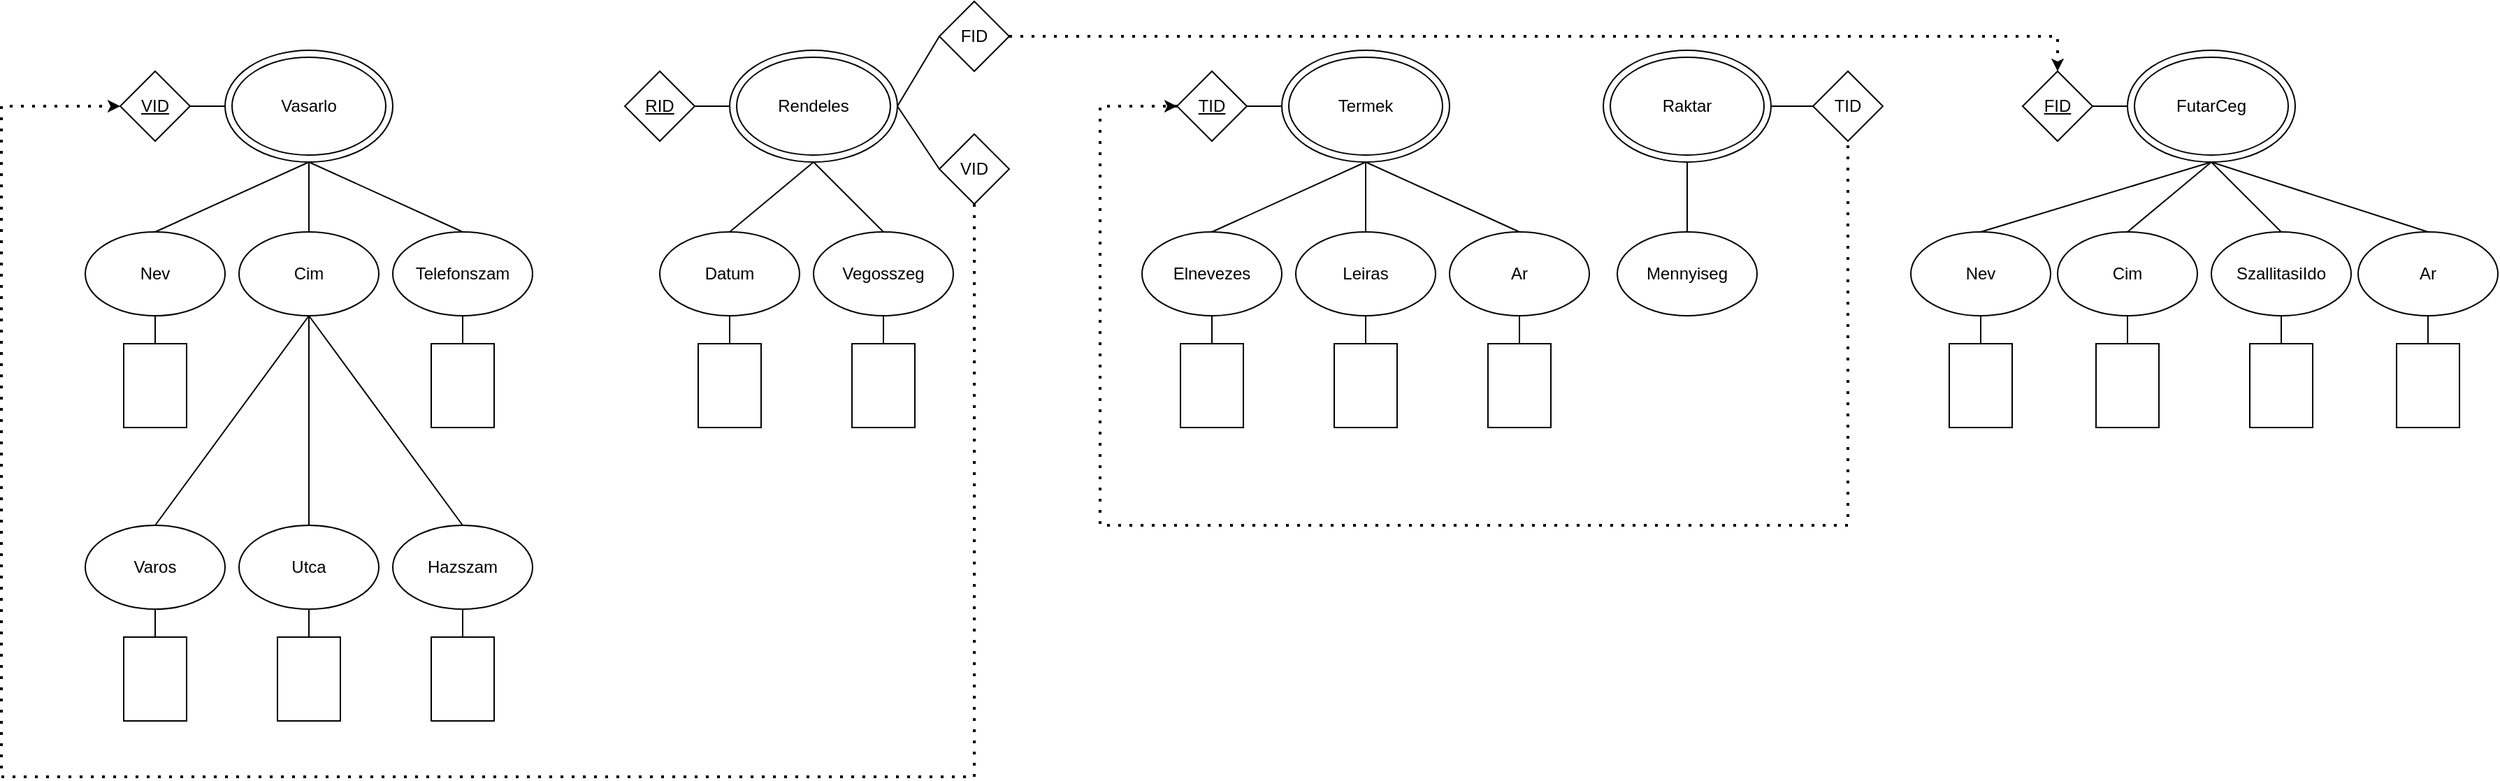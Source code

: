 <mxfile version="20.5.3" type="device"><diagram id="L3B5vEPhn-fQxteDcNDJ" name="1 oldal"><mxGraphModel dx="1483" dy="824" grid="1" gridSize="10" guides="1" tooltips="1" connect="1" arrows="1" fold="1" page="1" pageScale="1" pageWidth="827" pageHeight="1169" math="0" shadow="0"><root><mxCell id="0"/><mxCell id="1" parent="0"/><mxCell id="Cj9190MOOsVldofbZeCC-3" value="" style="group" parent="1" vertex="1" connectable="0"><mxGeometry x="240" y="80" width="120" height="80" as="geometry"/></mxCell><mxCell id="Cj9190MOOsVldofbZeCC-1" value="" style="ellipse;whiteSpace=wrap;html=1;" parent="Cj9190MOOsVldofbZeCC-3" vertex="1"><mxGeometry width="120" height="80" as="geometry"/></mxCell><mxCell id="Cj9190MOOsVldofbZeCC-2" value="Vasarlo" style="ellipse;whiteSpace=wrap;html=1;" parent="Cj9190MOOsVldofbZeCC-3" vertex="1"><mxGeometry x="5" y="5" width="110" height="70" as="geometry"/></mxCell><mxCell id="Cj9190MOOsVldofbZeCC-4" value="Nev" style="ellipse;whiteSpace=wrap;html=1;" parent="1" vertex="1"><mxGeometry x="140" y="210" width="100" height="60" as="geometry"/></mxCell><mxCell id="Cj9190MOOsVldofbZeCC-5" value="Cim" style="ellipse;whiteSpace=wrap;html=1;" parent="1" vertex="1"><mxGeometry x="250" y="210" width="100" height="60" as="geometry"/></mxCell><mxCell id="Cj9190MOOsVldofbZeCC-6" value="Telefonszam" style="ellipse;whiteSpace=wrap;html=1;" parent="1" vertex="1"><mxGeometry x="360" y="210" width="100" height="60" as="geometry"/></mxCell><mxCell id="Cj9190MOOsVldofbZeCC-7" value="Varos" style="ellipse;whiteSpace=wrap;html=1;" parent="1" vertex="1"><mxGeometry x="140" y="420" width="100" height="60" as="geometry"/></mxCell><mxCell id="Cj9190MOOsVldofbZeCC-8" value="Utca" style="ellipse;whiteSpace=wrap;html=1;" parent="1" vertex="1"><mxGeometry x="250" y="420" width="100" height="60" as="geometry"/></mxCell><mxCell id="Cj9190MOOsVldofbZeCC-9" value="Hazszam" style="ellipse;whiteSpace=wrap;html=1;" parent="1" vertex="1"><mxGeometry x="360" y="420" width="100" height="60" as="geometry"/></mxCell><mxCell id="Cj9190MOOsVldofbZeCC-10" value="" style="endArrow=none;html=1;rounded=0;exitX=0.5;exitY=0;exitDx=0;exitDy=0;" parent="1" source="Cj9190MOOsVldofbZeCC-4" edge="1"><mxGeometry width="50" height="50" relative="1" as="geometry"><mxPoint x="510" y="380" as="sourcePoint"/><mxPoint x="300" y="160" as="targetPoint"/></mxGeometry></mxCell><mxCell id="Cj9190MOOsVldofbZeCC-11" value="" style="endArrow=none;html=1;rounded=0;exitX=0.5;exitY=0;exitDx=0;exitDy=0;" parent="1" source="Cj9190MOOsVldofbZeCC-5" edge="1"><mxGeometry width="50" height="50" relative="1" as="geometry"><mxPoint x="510" y="380" as="sourcePoint"/><mxPoint x="300" y="160" as="targetPoint"/></mxGeometry></mxCell><mxCell id="Cj9190MOOsVldofbZeCC-12" value="" style="endArrow=none;html=1;rounded=0;exitX=0.5;exitY=0;exitDx=0;exitDy=0;" parent="1" source="Cj9190MOOsVldofbZeCC-6" edge="1"><mxGeometry width="50" height="50" relative="1" as="geometry"><mxPoint x="510" y="380" as="sourcePoint"/><mxPoint x="300" y="160" as="targetPoint"/></mxGeometry></mxCell><mxCell id="Cj9190MOOsVldofbZeCC-13" value="" style="endArrow=none;html=1;rounded=0;entryX=0.5;entryY=1;entryDx=0;entryDy=0;exitX=0.5;exitY=0;exitDx=0;exitDy=0;" parent="1" source="Cj9190MOOsVldofbZeCC-7" target="Cj9190MOOsVldofbZeCC-5" edge="1"><mxGeometry width="50" height="50" relative="1" as="geometry"><mxPoint x="510" y="380" as="sourcePoint"/><mxPoint x="560" y="330" as="targetPoint"/></mxGeometry></mxCell><mxCell id="Cj9190MOOsVldofbZeCC-14" value="" style="endArrow=none;html=1;rounded=0;entryX=0.5;entryY=1;entryDx=0;entryDy=0;exitX=0.5;exitY=0;exitDx=0;exitDy=0;" parent="1" source="Cj9190MOOsVldofbZeCC-8" target="Cj9190MOOsVldofbZeCC-5" edge="1"><mxGeometry width="50" height="50" relative="1" as="geometry"><mxPoint x="510" y="380" as="sourcePoint"/><mxPoint x="560" y="330" as="targetPoint"/></mxGeometry></mxCell><mxCell id="Cj9190MOOsVldofbZeCC-15" value="" style="endArrow=none;html=1;rounded=0;entryX=0.5;entryY=1;entryDx=0;entryDy=0;exitX=0.5;exitY=0;exitDx=0;exitDy=0;" parent="1" source="Cj9190MOOsVldofbZeCC-9" target="Cj9190MOOsVldofbZeCC-5" edge="1"><mxGeometry width="50" height="50" relative="1" as="geometry"><mxPoint x="510" y="380" as="sourcePoint"/><mxPoint x="560" y="330" as="targetPoint"/></mxGeometry></mxCell><mxCell id="Cj9190MOOsVldofbZeCC-16" value="VID" style="rhombus;whiteSpace=wrap;html=1;fontStyle=4" parent="1" vertex="1"><mxGeometry x="165" y="95" width="50" height="50" as="geometry"/></mxCell><mxCell id="Cj9190MOOsVldofbZeCC-17" value="" style="endArrow=none;html=1;rounded=0;entryX=0;entryY=0.5;entryDx=0;entryDy=0;exitX=1;exitY=0.5;exitDx=0;exitDy=0;" parent="1" source="Cj9190MOOsVldofbZeCC-16" target="Cj9190MOOsVldofbZeCC-1" edge="1"><mxGeometry width="50" height="50" relative="1" as="geometry"><mxPoint x="390" y="320" as="sourcePoint"/><mxPoint x="440" y="270" as="targetPoint"/></mxGeometry></mxCell><mxCell id="Cj9190MOOsVldofbZeCC-19" value="" style="rounded=0;whiteSpace=wrap;html=1;" parent="1" vertex="1"><mxGeometry x="167.5" y="290" width="45" height="60" as="geometry"/></mxCell><mxCell id="Cj9190MOOsVldofbZeCC-20" value="" style="rounded=0;whiteSpace=wrap;html=1;" parent="1" vertex="1"><mxGeometry x="387.5" y="290" width="45" height="60" as="geometry"/></mxCell><mxCell id="Cj9190MOOsVldofbZeCC-21" value="" style="rounded=0;whiteSpace=wrap;html=1;" parent="1" vertex="1"><mxGeometry x="167.5" y="500" width="45" height="60" as="geometry"/></mxCell><mxCell id="Cj9190MOOsVldofbZeCC-22" value="" style="rounded=0;whiteSpace=wrap;html=1;" parent="1" vertex="1"><mxGeometry x="277.5" y="500" width="45" height="60" as="geometry"/></mxCell><mxCell id="Cj9190MOOsVldofbZeCC-23" value="" style="rounded=0;whiteSpace=wrap;html=1;" parent="1" vertex="1"><mxGeometry x="387.5" y="500" width="45" height="60" as="geometry"/></mxCell><mxCell id="Cj9190MOOsVldofbZeCC-24" value="" style="endArrow=none;html=1;rounded=0;exitX=0.5;exitY=1;exitDx=0;exitDy=0;entryX=0.5;entryY=0;entryDx=0;entryDy=0;" parent="1" source="Cj9190MOOsVldofbZeCC-4" target="Cj9190MOOsVldofbZeCC-19" edge="1"><mxGeometry width="50" height="50" relative="1" as="geometry"><mxPoint x="390" y="330" as="sourcePoint"/><mxPoint x="440" y="280" as="targetPoint"/></mxGeometry></mxCell><mxCell id="Cj9190MOOsVldofbZeCC-25" value="" style="endArrow=none;html=1;rounded=0;entryX=0.5;entryY=1;entryDx=0;entryDy=0;exitX=0.5;exitY=0;exitDx=0;exitDy=0;" parent="1" source="Cj9190MOOsVldofbZeCC-20" target="Cj9190MOOsVldofbZeCC-6" edge="1"><mxGeometry width="50" height="50" relative="1" as="geometry"><mxPoint x="390" y="330" as="sourcePoint"/><mxPoint x="440" y="280" as="targetPoint"/></mxGeometry></mxCell><mxCell id="Cj9190MOOsVldofbZeCC-26" value="" style="endArrow=none;html=1;rounded=0;exitX=0.5;exitY=1;exitDx=0;exitDy=0;entryX=0.5;entryY=0;entryDx=0;entryDy=0;" parent="1" source="Cj9190MOOsVldofbZeCC-7" target="Cj9190MOOsVldofbZeCC-21" edge="1"><mxGeometry width="50" height="50" relative="1" as="geometry"><mxPoint x="390" y="330" as="sourcePoint"/><mxPoint x="440" y="280" as="targetPoint"/></mxGeometry></mxCell><mxCell id="Cj9190MOOsVldofbZeCC-27" value="" style="endArrow=none;html=1;rounded=0;exitX=0.5;exitY=1;exitDx=0;exitDy=0;entryX=0.5;entryY=0;entryDx=0;entryDy=0;" parent="1" source="Cj9190MOOsVldofbZeCC-8" target="Cj9190MOOsVldofbZeCC-22" edge="1"><mxGeometry width="50" height="50" relative="1" as="geometry"><mxPoint x="390" y="330" as="sourcePoint"/><mxPoint x="440" y="280" as="targetPoint"/></mxGeometry></mxCell><mxCell id="Cj9190MOOsVldofbZeCC-28" value="" style="endArrow=none;html=1;rounded=0;exitX=0.5;exitY=1;exitDx=0;exitDy=0;entryX=0.5;entryY=0;entryDx=0;entryDy=0;" parent="1" source="Cj9190MOOsVldofbZeCC-9" target="Cj9190MOOsVldofbZeCC-23" edge="1"><mxGeometry width="50" height="50" relative="1" as="geometry"><mxPoint x="390" y="330" as="sourcePoint"/><mxPoint x="440" y="280" as="targetPoint"/></mxGeometry></mxCell><mxCell id="Cj9190MOOsVldofbZeCC-62" value="" style="group" parent="1" vertex="1" connectable="0"><mxGeometry x="996" y="80" width="120" height="80" as="geometry"/></mxCell><mxCell id="Cj9190MOOsVldofbZeCC-63" value="" style="ellipse;whiteSpace=wrap;html=1;" parent="Cj9190MOOsVldofbZeCC-62" vertex="1"><mxGeometry width="120" height="80" as="geometry"/></mxCell><mxCell id="Cj9190MOOsVldofbZeCC-64" value="Termek" style="ellipse;whiteSpace=wrap;html=1;" parent="Cj9190MOOsVldofbZeCC-62" vertex="1"><mxGeometry x="5" y="5" width="110" height="70" as="geometry"/></mxCell><mxCell id="Cj9190MOOsVldofbZeCC-65" value="Elnevezes" style="ellipse;whiteSpace=wrap;html=1;" parent="1" vertex="1"><mxGeometry x="896" y="210" width="100" height="60" as="geometry"/></mxCell><mxCell id="Cj9190MOOsVldofbZeCC-66" value="Leiras" style="ellipse;whiteSpace=wrap;html=1;" parent="1" vertex="1"><mxGeometry x="1006" y="210" width="100" height="60" as="geometry"/></mxCell><mxCell id="Cj9190MOOsVldofbZeCC-67" value="Ar" style="ellipse;whiteSpace=wrap;html=1;" parent="1" vertex="1"><mxGeometry x="1116" y="210" width="100" height="60" as="geometry"/></mxCell><mxCell id="Cj9190MOOsVldofbZeCC-71" value="" style="endArrow=none;html=1;rounded=0;exitX=0.5;exitY=0;exitDx=0;exitDy=0;" parent="1" source="Cj9190MOOsVldofbZeCC-65" edge="1"><mxGeometry width="50" height="50" relative="1" as="geometry"><mxPoint x="1266" y="380" as="sourcePoint"/><mxPoint x="1056" y="160" as="targetPoint"/></mxGeometry></mxCell><mxCell id="Cj9190MOOsVldofbZeCC-72" value="" style="endArrow=none;html=1;rounded=0;exitX=0.5;exitY=0;exitDx=0;exitDy=0;" parent="1" source="Cj9190MOOsVldofbZeCC-66" edge="1"><mxGeometry width="50" height="50" relative="1" as="geometry"><mxPoint x="1266" y="380" as="sourcePoint"/><mxPoint x="1056" y="160" as="targetPoint"/></mxGeometry></mxCell><mxCell id="Cj9190MOOsVldofbZeCC-73" value="" style="endArrow=none;html=1;rounded=0;exitX=0.5;exitY=0;exitDx=0;exitDy=0;" parent="1" source="Cj9190MOOsVldofbZeCC-67" edge="1"><mxGeometry width="50" height="50" relative="1" as="geometry"><mxPoint x="1266" y="380" as="sourcePoint"/><mxPoint x="1056" y="160" as="targetPoint"/></mxGeometry></mxCell><mxCell id="Cj9190MOOsVldofbZeCC-77" value="TID" style="rhombus;whiteSpace=wrap;html=1;fontStyle=4" parent="1" vertex="1"><mxGeometry x="921" y="95" width="50" height="50" as="geometry"/></mxCell><mxCell id="Cj9190MOOsVldofbZeCC-78" value="" style="endArrow=none;html=1;rounded=0;entryX=0;entryY=0.5;entryDx=0;entryDy=0;exitX=1;exitY=0.5;exitDx=0;exitDy=0;" parent="1" source="Cj9190MOOsVldofbZeCC-77" target="Cj9190MOOsVldofbZeCC-63" edge="1"><mxGeometry width="50" height="50" relative="1" as="geometry"><mxPoint x="1146" y="320" as="sourcePoint"/><mxPoint x="1196" y="270" as="targetPoint"/></mxGeometry></mxCell><mxCell id="Cj9190MOOsVldofbZeCC-79" value="" style="rounded=0;whiteSpace=wrap;html=1;" parent="1" vertex="1"><mxGeometry x="923.5" y="290" width="45" height="60" as="geometry"/></mxCell><mxCell id="Cj9190MOOsVldofbZeCC-80" value="" style="rounded=0;whiteSpace=wrap;html=1;" parent="1" vertex="1"><mxGeometry x="1143.5" y="290" width="45" height="60" as="geometry"/></mxCell><mxCell id="Cj9190MOOsVldofbZeCC-84" value="" style="endArrow=none;html=1;rounded=0;exitX=0.5;exitY=1;exitDx=0;exitDy=0;entryX=0.5;entryY=0;entryDx=0;entryDy=0;" parent="1" source="Cj9190MOOsVldofbZeCC-65" target="Cj9190MOOsVldofbZeCC-79" edge="1"><mxGeometry width="50" height="50" relative="1" as="geometry"><mxPoint x="1146" y="330" as="sourcePoint"/><mxPoint x="1196" y="280" as="targetPoint"/></mxGeometry></mxCell><mxCell id="Cj9190MOOsVldofbZeCC-85" value="" style="endArrow=none;html=1;rounded=0;entryX=0.5;entryY=1;entryDx=0;entryDy=0;exitX=0.5;exitY=0;exitDx=0;exitDy=0;" parent="1" source="Cj9190MOOsVldofbZeCC-80" target="Cj9190MOOsVldofbZeCC-67" edge="1"><mxGeometry width="50" height="50" relative="1" as="geometry"><mxPoint x="1146" y="330" as="sourcePoint"/><mxPoint x="1196" y="280" as="targetPoint"/></mxGeometry></mxCell><mxCell id="Cj9190MOOsVldofbZeCC-89" value="" style="rounded=0;whiteSpace=wrap;html=1;" parent="1" vertex="1"><mxGeometry x="1033.5" y="290" width="45" height="60" as="geometry"/></mxCell><mxCell id="Cj9190MOOsVldofbZeCC-90" value="" style="endArrow=none;html=1;rounded=0;entryX=0.5;entryY=1;entryDx=0;entryDy=0;exitX=0.5;exitY=0;exitDx=0;exitDy=0;" parent="1" source="Cj9190MOOsVldofbZeCC-89" target="Cj9190MOOsVldofbZeCC-66" edge="1"><mxGeometry width="50" height="50" relative="1" as="geometry"><mxPoint x="1006" y="350" as="sourcePoint"/><mxPoint x="1056" y="300" as="targetPoint"/></mxGeometry></mxCell><mxCell id="Cj9190MOOsVldofbZeCC-93" value="" style="group" parent="1" vertex="1" connectable="0"><mxGeometry x="601" y="80" width="120" height="80" as="geometry"/></mxCell><mxCell id="Cj9190MOOsVldofbZeCC-94" value="" style="ellipse;whiteSpace=wrap;html=1;" parent="Cj9190MOOsVldofbZeCC-93" vertex="1"><mxGeometry width="120" height="80" as="geometry"/></mxCell><mxCell id="Cj9190MOOsVldofbZeCC-95" value="Rendeles" style="ellipse;whiteSpace=wrap;html=1;" parent="Cj9190MOOsVldofbZeCC-93" vertex="1"><mxGeometry x="5" y="5" width="110" height="70" as="geometry"/></mxCell><mxCell id="Cj9190MOOsVldofbZeCC-96" value="Datum" style="ellipse;whiteSpace=wrap;html=1;" parent="1" vertex="1"><mxGeometry x="551" y="210" width="100" height="60" as="geometry"/></mxCell><mxCell id="Cj9190MOOsVldofbZeCC-98" value="Vegosszeg" style="ellipse;whiteSpace=wrap;html=1;" parent="1" vertex="1"><mxGeometry x="661" y="210" width="100" height="60" as="geometry"/></mxCell><mxCell id="Cj9190MOOsVldofbZeCC-102" value="" style="endArrow=none;html=1;rounded=0;exitX=0.5;exitY=0;exitDx=0;exitDy=0;" parent="1" source="Cj9190MOOsVldofbZeCC-96" edge="1"><mxGeometry width="50" height="50" relative="1" as="geometry"><mxPoint x="871" y="380" as="sourcePoint"/><mxPoint x="661" y="160" as="targetPoint"/></mxGeometry></mxCell><mxCell id="Cj9190MOOsVldofbZeCC-104" value="" style="endArrow=none;html=1;rounded=0;exitX=0.5;exitY=0;exitDx=0;exitDy=0;" parent="1" source="Cj9190MOOsVldofbZeCC-98" edge="1"><mxGeometry width="50" height="50" relative="1" as="geometry"><mxPoint x="871" y="380" as="sourcePoint"/><mxPoint x="661" y="160" as="targetPoint"/></mxGeometry></mxCell><mxCell id="Cj9190MOOsVldofbZeCC-108" value="RID" style="rhombus;whiteSpace=wrap;html=1;fontStyle=4" parent="1" vertex="1"><mxGeometry x="526" y="95" width="50" height="50" as="geometry"/></mxCell><mxCell id="Cj9190MOOsVldofbZeCC-109" value="" style="endArrow=none;html=1;rounded=0;entryX=0;entryY=0.5;entryDx=0;entryDy=0;exitX=1;exitY=0.5;exitDx=0;exitDy=0;" parent="1" source="Cj9190MOOsVldofbZeCC-108" target="Cj9190MOOsVldofbZeCC-94" edge="1"><mxGeometry width="50" height="50" relative="1" as="geometry"><mxPoint x="751" y="320" as="sourcePoint"/><mxPoint x="801" y="270" as="targetPoint"/></mxGeometry></mxCell><mxCell id="Cj9190MOOsVldofbZeCC-110" value="" style="rounded=0;whiteSpace=wrap;html=1;" parent="1" vertex="1"><mxGeometry x="578.5" y="290" width="45" height="60" as="geometry"/></mxCell><mxCell id="Cj9190MOOsVldofbZeCC-111" value="" style="rounded=0;whiteSpace=wrap;html=1;" parent="1" vertex="1"><mxGeometry x="688.5" y="290" width="45" height="60" as="geometry"/></mxCell><mxCell id="Cj9190MOOsVldofbZeCC-115" value="" style="endArrow=none;html=1;rounded=0;exitX=0.5;exitY=1;exitDx=0;exitDy=0;entryX=0.5;entryY=0;entryDx=0;entryDy=0;" parent="1" source="Cj9190MOOsVldofbZeCC-96" target="Cj9190MOOsVldofbZeCC-110" edge="1"><mxGeometry width="50" height="50" relative="1" as="geometry"><mxPoint x="801" y="330" as="sourcePoint"/><mxPoint x="851" y="280" as="targetPoint"/></mxGeometry></mxCell><mxCell id="Cj9190MOOsVldofbZeCC-116" value="" style="endArrow=none;html=1;rounded=0;entryX=0.5;entryY=1;entryDx=0;entryDy=0;exitX=0.5;exitY=0;exitDx=0;exitDy=0;" parent="1" source="Cj9190MOOsVldofbZeCC-111" target="Cj9190MOOsVldofbZeCC-98" edge="1"><mxGeometry width="50" height="50" relative="1" as="geometry"><mxPoint x="691" y="330" as="sourcePoint"/><mxPoint x="741" y="280" as="targetPoint"/></mxGeometry></mxCell><mxCell id="Cj9190MOOsVldofbZeCC-120" value="VID" style="rhombus;whiteSpace=wrap;html=1;rotation=0;" parent="1" vertex="1"><mxGeometry x="751" y="140" width="50" height="50" as="geometry"/></mxCell><mxCell id="Cj9190MOOsVldofbZeCC-121" value="" style="endArrow=none;html=1;rounded=0;entryX=1;entryY=0.5;entryDx=0;entryDy=0;exitX=0;exitY=0.5;exitDx=0;exitDy=0;" parent="1" source="Cj9190MOOsVldofbZeCC-120" target="Cj9190MOOsVldofbZeCC-94" edge="1"><mxGeometry width="50" height="50" relative="1" as="geometry"><mxPoint x="451" y="320" as="sourcePoint"/><mxPoint x="501" y="270" as="targetPoint"/></mxGeometry></mxCell><mxCell id="Cj9190MOOsVldofbZeCC-122" value="" style="group" parent="1" vertex="1" connectable="0"><mxGeometry x="1601" y="80" width="120" height="80" as="geometry"/></mxCell><mxCell id="Cj9190MOOsVldofbZeCC-123" value="" style="ellipse;whiteSpace=wrap;html=1;" parent="Cj9190MOOsVldofbZeCC-122" vertex="1"><mxGeometry width="120" height="80" as="geometry"/></mxCell><mxCell id="Cj9190MOOsVldofbZeCC-124" value="FutarCeg" style="ellipse;whiteSpace=wrap;html=1;" parent="Cj9190MOOsVldofbZeCC-122" vertex="1"><mxGeometry x="5" y="5" width="110" height="70" as="geometry"/></mxCell><mxCell id="Cj9190MOOsVldofbZeCC-125" value="Cim" style="ellipse;whiteSpace=wrap;html=1;" parent="1" vertex="1"><mxGeometry x="1551" y="210" width="100" height="60" as="geometry"/></mxCell><mxCell id="Cj9190MOOsVldofbZeCC-126" value="SzallitasiIdo" style="ellipse;whiteSpace=wrap;html=1;" parent="1" vertex="1"><mxGeometry x="1661" y="210" width="100" height="60" as="geometry"/></mxCell><mxCell id="Cj9190MOOsVldofbZeCC-127" value="" style="endArrow=none;html=1;rounded=0;exitX=0.5;exitY=0;exitDx=0;exitDy=0;" parent="1" source="Cj9190MOOsVldofbZeCC-125" edge="1"><mxGeometry width="50" height="50" relative="1" as="geometry"><mxPoint x="1871" y="380" as="sourcePoint"/><mxPoint x="1661" y="160" as="targetPoint"/></mxGeometry></mxCell><mxCell id="Cj9190MOOsVldofbZeCC-128" value="" style="endArrow=none;html=1;rounded=0;exitX=0.5;exitY=0;exitDx=0;exitDy=0;" parent="1" source="Cj9190MOOsVldofbZeCC-126" edge="1"><mxGeometry width="50" height="50" relative="1" as="geometry"><mxPoint x="1871" y="380" as="sourcePoint"/><mxPoint x="1661" y="160" as="targetPoint"/></mxGeometry></mxCell><mxCell id="Cj9190MOOsVldofbZeCC-129" value="FID" style="rhombus;whiteSpace=wrap;html=1;fontStyle=4" parent="1" vertex="1"><mxGeometry x="1526" y="95" width="50" height="50" as="geometry"/></mxCell><mxCell id="Cj9190MOOsVldofbZeCC-130" value="" style="endArrow=none;html=1;rounded=0;entryX=0;entryY=0.5;entryDx=0;entryDy=0;exitX=1;exitY=0.5;exitDx=0;exitDy=0;" parent="1" source="Cj9190MOOsVldofbZeCC-129" target="Cj9190MOOsVldofbZeCC-123" edge="1"><mxGeometry width="50" height="50" relative="1" as="geometry"><mxPoint x="1751" y="320" as="sourcePoint"/><mxPoint x="1801" y="270" as="targetPoint"/></mxGeometry></mxCell><mxCell id="Cj9190MOOsVldofbZeCC-131" value="" style="rounded=0;whiteSpace=wrap;html=1;" parent="1" vertex="1"><mxGeometry x="1578.5" y="290" width="45" height="60" as="geometry"/></mxCell><mxCell id="Cj9190MOOsVldofbZeCC-132" value="" style="rounded=0;whiteSpace=wrap;html=1;" parent="1" vertex="1"><mxGeometry x="1688.5" y="290" width="45" height="60" as="geometry"/></mxCell><mxCell id="Cj9190MOOsVldofbZeCC-133" value="" style="endArrow=none;html=1;rounded=0;exitX=0.5;exitY=1;exitDx=0;exitDy=0;entryX=0.5;entryY=0;entryDx=0;entryDy=0;" parent="1" source="Cj9190MOOsVldofbZeCC-125" target="Cj9190MOOsVldofbZeCC-131" edge="1"><mxGeometry width="50" height="50" relative="1" as="geometry"><mxPoint x="1801" y="330" as="sourcePoint"/><mxPoint x="1851" y="280" as="targetPoint"/></mxGeometry></mxCell><mxCell id="Cj9190MOOsVldofbZeCC-134" value="" style="endArrow=none;html=1;rounded=0;entryX=0.5;entryY=1;entryDx=0;entryDy=0;exitX=0.5;exitY=0;exitDx=0;exitDy=0;" parent="1" source="Cj9190MOOsVldofbZeCC-132" target="Cj9190MOOsVldofbZeCC-126" edge="1"><mxGeometry width="50" height="50" relative="1" as="geometry"><mxPoint x="1691" y="330" as="sourcePoint"/><mxPoint x="1741" y="280" as="targetPoint"/></mxGeometry></mxCell><mxCell id="Cj9190MOOsVldofbZeCC-137" value="Ar" style="ellipse;whiteSpace=wrap;html=1;" parent="1" vertex="1"><mxGeometry x="1766" y="210" width="100" height="60" as="geometry"/></mxCell><mxCell id="Cj9190MOOsVldofbZeCC-138" value="" style="rounded=0;whiteSpace=wrap;html=1;" parent="1" vertex="1"><mxGeometry x="1793.5" y="290" width="45" height="60" as="geometry"/></mxCell><mxCell id="Cj9190MOOsVldofbZeCC-139" value="" style="endArrow=none;html=1;rounded=0;entryX=0.5;entryY=1;entryDx=0;entryDy=0;exitX=0.5;exitY=0;exitDx=0;exitDy=0;" parent="1" source="Cj9190MOOsVldofbZeCC-138" target="Cj9190MOOsVldofbZeCC-137" edge="1"><mxGeometry width="50" height="50" relative="1" as="geometry"><mxPoint x="1796" y="330" as="sourcePoint"/><mxPoint x="1846" y="280" as="targetPoint"/></mxGeometry></mxCell><mxCell id="Cj9190MOOsVldofbZeCC-140" value="Nev" style="ellipse;whiteSpace=wrap;html=1;" parent="1" vertex="1"><mxGeometry x="1446" y="210" width="100" height="60" as="geometry"/></mxCell><mxCell id="Cj9190MOOsVldofbZeCC-141" value="" style="rounded=0;whiteSpace=wrap;html=1;" parent="1" vertex="1"><mxGeometry x="1473.5" y="290" width="45" height="60" as="geometry"/></mxCell><mxCell id="Cj9190MOOsVldofbZeCC-142" value="" style="endArrow=none;html=1;rounded=0;entryX=0.5;entryY=1;entryDx=0;entryDy=0;exitX=0.5;exitY=0;exitDx=0;exitDy=0;" parent="1" source="Cj9190MOOsVldofbZeCC-141" target="Cj9190MOOsVldofbZeCC-140" edge="1"><mxGeometry width="50" height="50" relative="1" as="geometry"><mxPoint x="1476" y="330" as="sourcePoint"/><mxPoint x="1526" y="280" as="targetPoint"/></mxGeometry></mxCell><mxCell id="Cj9190MOOsVldofbZeCC-143" value="" style="endArrow=none;html=1;rounded=0;exitX=0.5;exitY=0;exitDx=0;exitDy=0;entryX=0.5;entryY=1;entryDx=0;entryDy=0;" parent="1" source="Cj9190MOOsVldofbZeCC-140" target="Cj9190MOOsVldofbZeCC-123" edge="1"><mxGeometry width="50" height="50" relative="1" as="geometry"><mxPoint x="1476" y="220" as="sourcePoint"/><mxPoint x="1586" y="170" as="targetPoint"/></mxGeometry></mxCell><mxCell id="Cj9190MOOsVldofbZeCC-144" value="" style="endArrow=none;html=1;rounded=0;entryX=0.5;entryY=0;entryDx=0;entryDy=0;exitX=0.5;exitY=1;exitDx=0;exitDy=0;" parent="1" source="Cj9190MOOsVldofbZeCC-123" target="Cj9190MOOsVldofbZeCC-137" edge="1"><mxGeometry width="50" height="50" relative="1" as="geometry"><mxPoint x="1476" y="220" as="sourcePoint"/><mxPoint x="1526" y="170" as="targetPoint"/></mxGeometry></mxCell><mxCell id="Cj9190MOOsVldofbZeCC-145" value="" style="group" parent="1" vertex="1" connectable="0"><mxGeometry x="1226" y="80" width="120" height="80" as="geometry"/></mxCell><mxCell id="Cj9190MOOsVldofbZeCC-146" value="" style="ellipse;whiteSpace=wrap;html=1;" parent="Cj9190MOOsVldofbZeCC-145" vertex="1"><mxGeometry width="120" height="80" as="geometry"/></mxCell><mxCell id="Cj9190MOOsVldofbZeCC-147" value="Raktar" style="ellipse;whiteSpace=wrap;html=1;" parent="Cj9190MOOsVldofbZeCC-145" vertex="1"><mxGeometry x="5" y="5" width="110" height="70" as="geometry"/></mxCell><mxCell id="Cj9190MOOsVldofbZeCC-149" value="Mennyiseg" style="ellipse;whiteSpace=wrap;html=1;" parent="1" vertex="1"><mxGeometry x="1236" y="210" width="100" height="60" as="geometry"/></mxCell><mxCell id="Cj9190MOOsVldofbZeCC-152" value="" style="endArrow=none;html=1;rounded=0;exitX=0.5;exitY=0;exitDx=0;exitDy=0;" parent="1" source="Cj9190MOOsVldofbZeCC-149" edge="1"><mxGeometry width="50" height="50" relative="1" as="geometry"><mxPoint x="1496" y="380" as="sourcePoint"/><mxPoint x="1286" y="160" as="targetPoint"/></mxGeometry></mxCell><mxCell id="Cj9190MOOsVldofbZeCC-154" value="TID" style="rhombus;whiteSpace=wrap;html=1;fontStyle=0" parent="1" vertex="1"><mxGeometry x="1376" y="95" width="50" height="50" as="geometry"/></mxCell><mxCell id="Cj9190MOOsVldofbZeCC-156" value="" style="endArrow=none;html=1;rounded=0;entryX=0;entryY=0.5;entryDx=0;entryDy=0;exitX=1;exitY=0.5;exitDx=0;exitDy=0;" parent="1" source="Cj9190MOOsVldofbZeCC-146" target="Cj9190MOOsVldofbZeCC-154" edge="1"><mxGeometry width="50" height="50" relative="1" as="geometry"><mxPoint x="1226" y="140" as="sourcePoint"/><mxPoint x="1276" y="90" as="targetPoint"/></mxGeometry></mxCell><mxCell id="Cj9190MOOsVldofbZeCC-160" value="" style="endArrow=none;dashed=1;html=1;dashPattern=1 3;strokeWidth=2;rounded=0;entryX=0.5;entryY=1;entryDx=0;entryDy=0;exitX=0;exitY=0.5;exitDx=0;exitDy=0;" parent="1" source="Cj9190MOOsVldofbZeCC-77" target="Cj9190MOOsVldofbZeCC-154" edge="1"><mxGeometry width="50" height="50" relative="1" as="geometry"><mxPoint x="856" y="70" as="sourcePoint"/><mxPoint x="1226" y="230" as="targetPoint"/><Array as="points"><mxPoint x="866" y="120"/><mxPoint x="866" y="420"/><mxPoint x="1401" y="420"/></Array></mxGeometry></mxCell><mxCell id="Cj9190MOOsVldofbZeCC-161" value="FID" style="rhombus;whiteSpace=wrap;html=1;" parent="1" vertex="1"><mxGeometry x="751" y="45" width="50" height="50" as="geometry"/></mxCell><mxCell id="Cj9190MOOsVldofbZeCC-162" value="" style="endArrow=none;html=1;rounded=0;exitX=1;exitY=0.5;exitDx=0;exitDy=0;entryX=0;entryY=0.5;entryDx=0;entryDy=0;" parent="1" source="Cj9190MOOsVldofbZeCC-94" target="Cj9190MOOsVldofbZeCC-161" edge="1"><mxGeometry width="50" height="50" relative="1" as="geometry"><mxPoint x="906" y="280" as="sourcePoint"/><mxPoint x="956" y="230" as="targetPoint"/></mxGeometry></mxCell><mxCell id="Cj9190MOOsVldofbZeCC-164" value="" style="endArrow=none;dashed=1;html=1;dashPattern=1 3;strokeWidth=2;rounded=0;exitX=1;exitY=0.5;exitDx=0;exitDy=0;entryX=0.5;entryY=0;entryDx=0;entryDy=0;" parent="1" source="Cj9190MOOsVldofbZeCC-161" target="Cj9190MOOsVldofbZeCC-129" edge="1"><mxGeometry width="50" height="50" relative="1" as="geometry"><mxPoint x="906" y="280" as="sourcePoint"/><mxPoint x="1546" y="70" as="targetPoint"/><Array as="points"><mxPoint x="1551" y="70"/></Array></mxGeometry></mxCell><mxCell id="Cj9190MOOsVldofbZeCC-165" value="" style="endArrow=classic;html=1;rounded=0;entryX=0.5;entryY=0;entryDx=0;entryDy=0;" parent="1" target="Cj9190MOOsVldofbZeCC-129" edge="1"><mxGeometry width="50" height="50" relative="1" as="geometry"><mxPoint x="1551" y="90" as="sourcePoint"/><mxPoint x="996" y="90" as="targetPoint"/></mxGeometry></mxCell><mxCell id="Cj9190MOOsVldofbZeCC-166" value="" style="endArrow=classic;html=1;rounded=0;entryX=0;entryY=0.5;entryDx=0;entryDy=0;" parent="1" target="Cj9190MOOsVldofbZeCC-77" edge="1"><mxGeometry width="50" height="50" relative="1" as="geometry"><mxPoint x="916" y="120" as="sourcePoint"/><mxPoint x="996" y="90" as="targetPoint"/></mxGeometry></mxCell><mxCell id="Cj9190MOOsVldofbZeCC-169" value="" style="endArrow=classic;html=1;rounded=0;entryX=0;entryY=0.5;entryDx=0;entryDy=0;" parent="1" target="Cj9190MOOsVldofbZeCC-16" edge="1"><mxGeometry width="50" height="50" relative="1" as="geometry"><mxPoint x="160" y="120" as="sourcePoint"/><mxPoint x="590" y="90" as="targetPoint"/></mxGeometry></mxCell><mxCell id="I-vtv1jyEv7lSWZA8rHm-1" value="" style="endArrow=none;dashed=1;html=1;dashPattern=1 3;strokeWidth=2;rounded=0;entryX=0.5;entryY=1;entryDx=0;entryDy=0;" edge="1" parent="1" target="Cj9190MOOsVldofbZeCC-120"><mxGeometry width="50" height="50" relative="1" as="geometry"><mxPoint x="160" y="120" as="sourcePoint"/><mxPoint x="790" y="210" as="targetPoint"/><Array as="points"><mxPoint x="80" y="120"/><mxPoint x="80" y="600"/><mxPoint x="776" y="600"/></Array></mxGeometry></mxCell></root></mxGraphModel></diagram></mxfile>